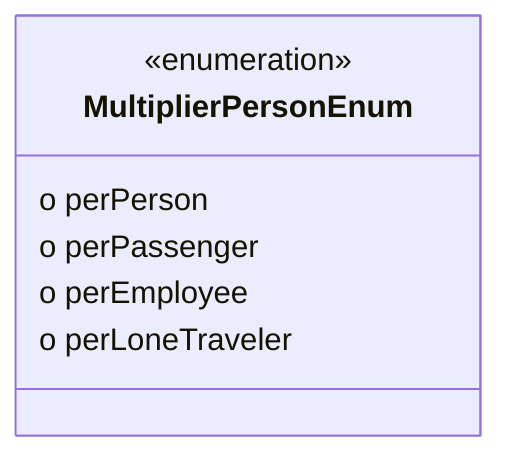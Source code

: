classDiagram
  class MultiplierPersonEnum {
<<enumeration>>
  o perPerson
  o perPassenger
  o perEmployee
  o perLoneTraveler
 }